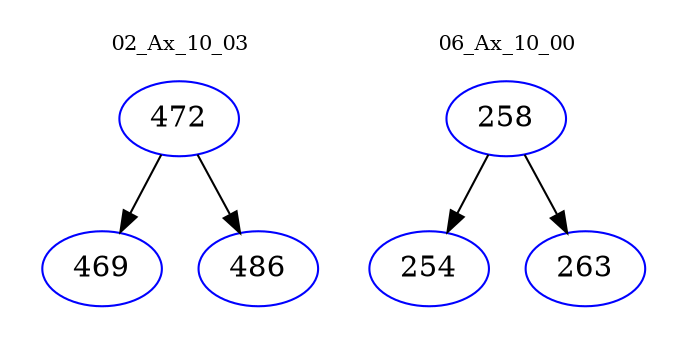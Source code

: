 digraph{
subgraph cluster_0 {
color = white
label = "02_Ax_10_03";
fontsize=10;
T0_472 [label="472", color="blue"]
T0_472 -> T0_469 [color="black"]
T0_469 [label="469", color="blue"]
T0_472 -> T0_486 [color="black"]
T0_486 [label="486", color="blue"]
}
subgraph cluster_1 {
color = white
label = "06_Ax_10_00";
fontsize=10;
T1_258 [label="258", color="blue"]
T1_258 -> T1_254 [color="black"]
T1_254 [label="254", color="blue"]
T1_258 -> T1_263 [color="black"]
T1_263 [label="263", color="blue"]
}
}
